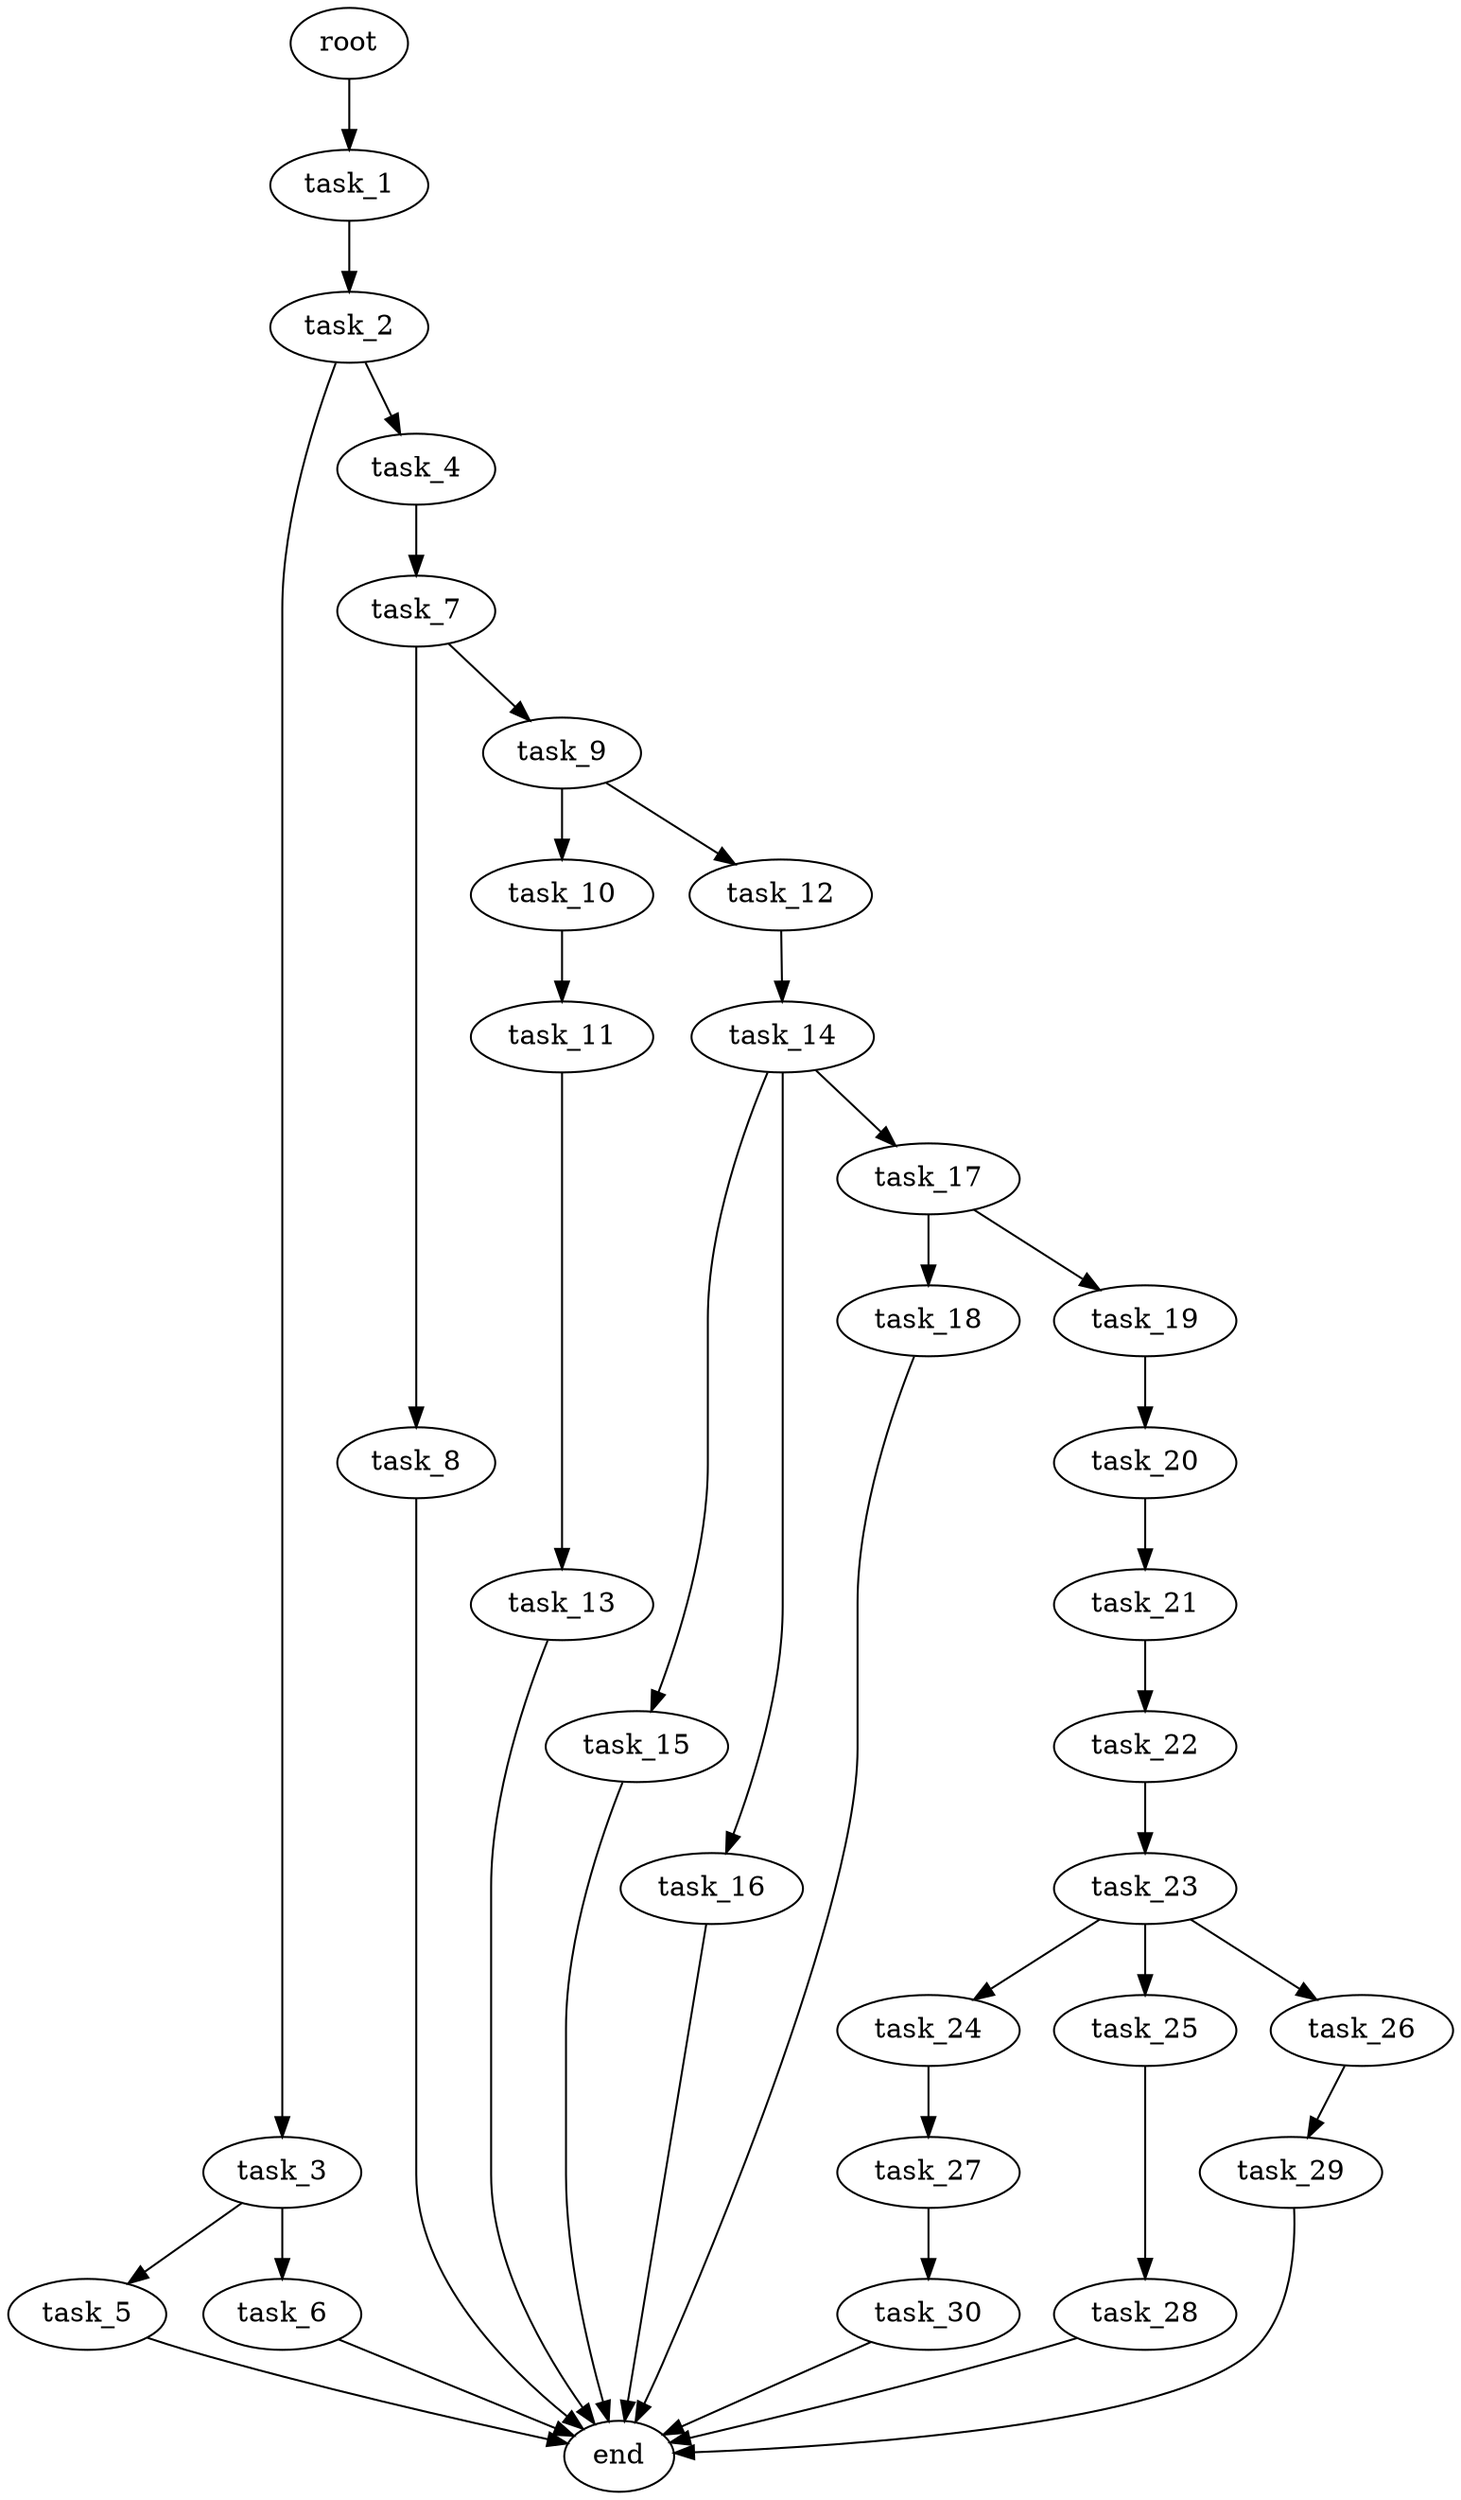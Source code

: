 digraph G {
  root [size="0.000000e+00"];
  task_1 [size="4.883176e+10"];
  task_2 [size="3.558085e+10"];
  task_3 [size="6.155687e+10"];
  task_4 [size="3.286189e+10"];
  task_5 [size="3.539574e+10"];
  task_6 [size="5.253896e+08"];
  task_7 [size="8.902073e+10"];
  task_8 [size="1.862391e+10"];
  task_9 [size="3.545969e+10"];
  task_10 [size="1.014276e+10"];
  task_11 [size="4.920969e+10"];
  task_12 [size="8.483530e+09"];
  task_13 [size="5.143672e+10"];
  task_14 [size="1.537953e+10"];
  task_15 [size="1.239303e+10"];
  task_16 [size="4.874634e+10"];
  task_17 [size="1.557148e+10"];
  task_18 [size="6.566678e+10"];
  task_19 [size="2.261726e+10"];
  task_20 [size="3.954193e+10"];
  task_21 [size="2.993550e+10"];
  task_22 [size="4.283986e+10"];
  task_23 [size="1.822638e+10"];
  task_24 [size="8.115627e+10"];
  task_25 [size="1.087841e+10"];
  task_26 [size="4.386282e+10"];
  task_27 [size="8.393735e+10"];
  task_28 [size="1.619181e+10"];
  task_29 [size="3.538024e+10"];
  task_30 [size="4.340168e+10"];
  end [size="0.000000e+00"];

  root -> task_1 [size="1.000000e-12"];
  task_1 -> task_2 [size="3.558085e+08"];
  task_2 -> task_3 [size="6.155687e+08"];
  task_2 -> task_4 [size="3.286189e+08"];
  task_3 -> task_5 [size="3.539574e+08"];
  task_3 -> task_6 [size="5.253896e+06"];
  task_4 -> task_7 [size="8.902073e+08"];
  task_5 -> end [size="1.000000e-12"];
  task_6 -> end [size="1.000000e-12"];
  task_7 -> task_8 [size="1.862391e+08"];
  task_7 -> task_9 [size="3.545969e+08"];
  task_8 -> end [size="1.000000e-12"];
  task_9 -> task_10 [size="1.014276e+08"];
  task_9 -> task_12 [size="8.483530e+07"];
  task_10 -> task_11 [size="4.920969e+08"];
  task_11 -> task_13 [size="5.143672e+08"];
  task_12 -> task_14 [size="1.537953e+08"];
  task_13 -> end [size="1.000000e-12"];
  task_14 -> task_15 [size="1.239303e+08"];
  task_14 -> task_16 [size="4.874634e+08"];
  task_14 -> task_17 [size="1.557148e+08"];
  task_15 -> end [size="1.000000e-12"];
  task_16 -> end [size="1.000000e-12"];
  task_17 -> task_18 [size="6.566678e+08"];
  task_17 -> task_19 [size="2.261726e+08"];
  task_18 -> end [size="1.000000e-12"];
  task_19 -> task_20 [size="3.954193e+08"];
  task_20 -> task_21 [size="2.993550e+08"];
  task_21 -> task_22 [size="4.283986e+08"];
  task_22 -> task_23 [size="1.822638e+08"];
  task_23 -> task_24 [size="8.115627e+08"];
  task_23 -> task_25 [size="1.087841e+08"];
  task_23 -> task_26 [size="4.386282e+08"];
  task_24 -> task_27 [size="8.393735e+08"];
  task_25 -> task_28 [size="1.619181e+08"];
  task_26 -> task_29 [size="3.538024e+08"];
  task_27 -> task_30 [size="4.340168e+08"];
  task_28 -> end [size="1.000000e-12"];
  task_29 -> end [size="1.000000e-12"];
  task_30 -> end [size="1.000000e-12"];
}
